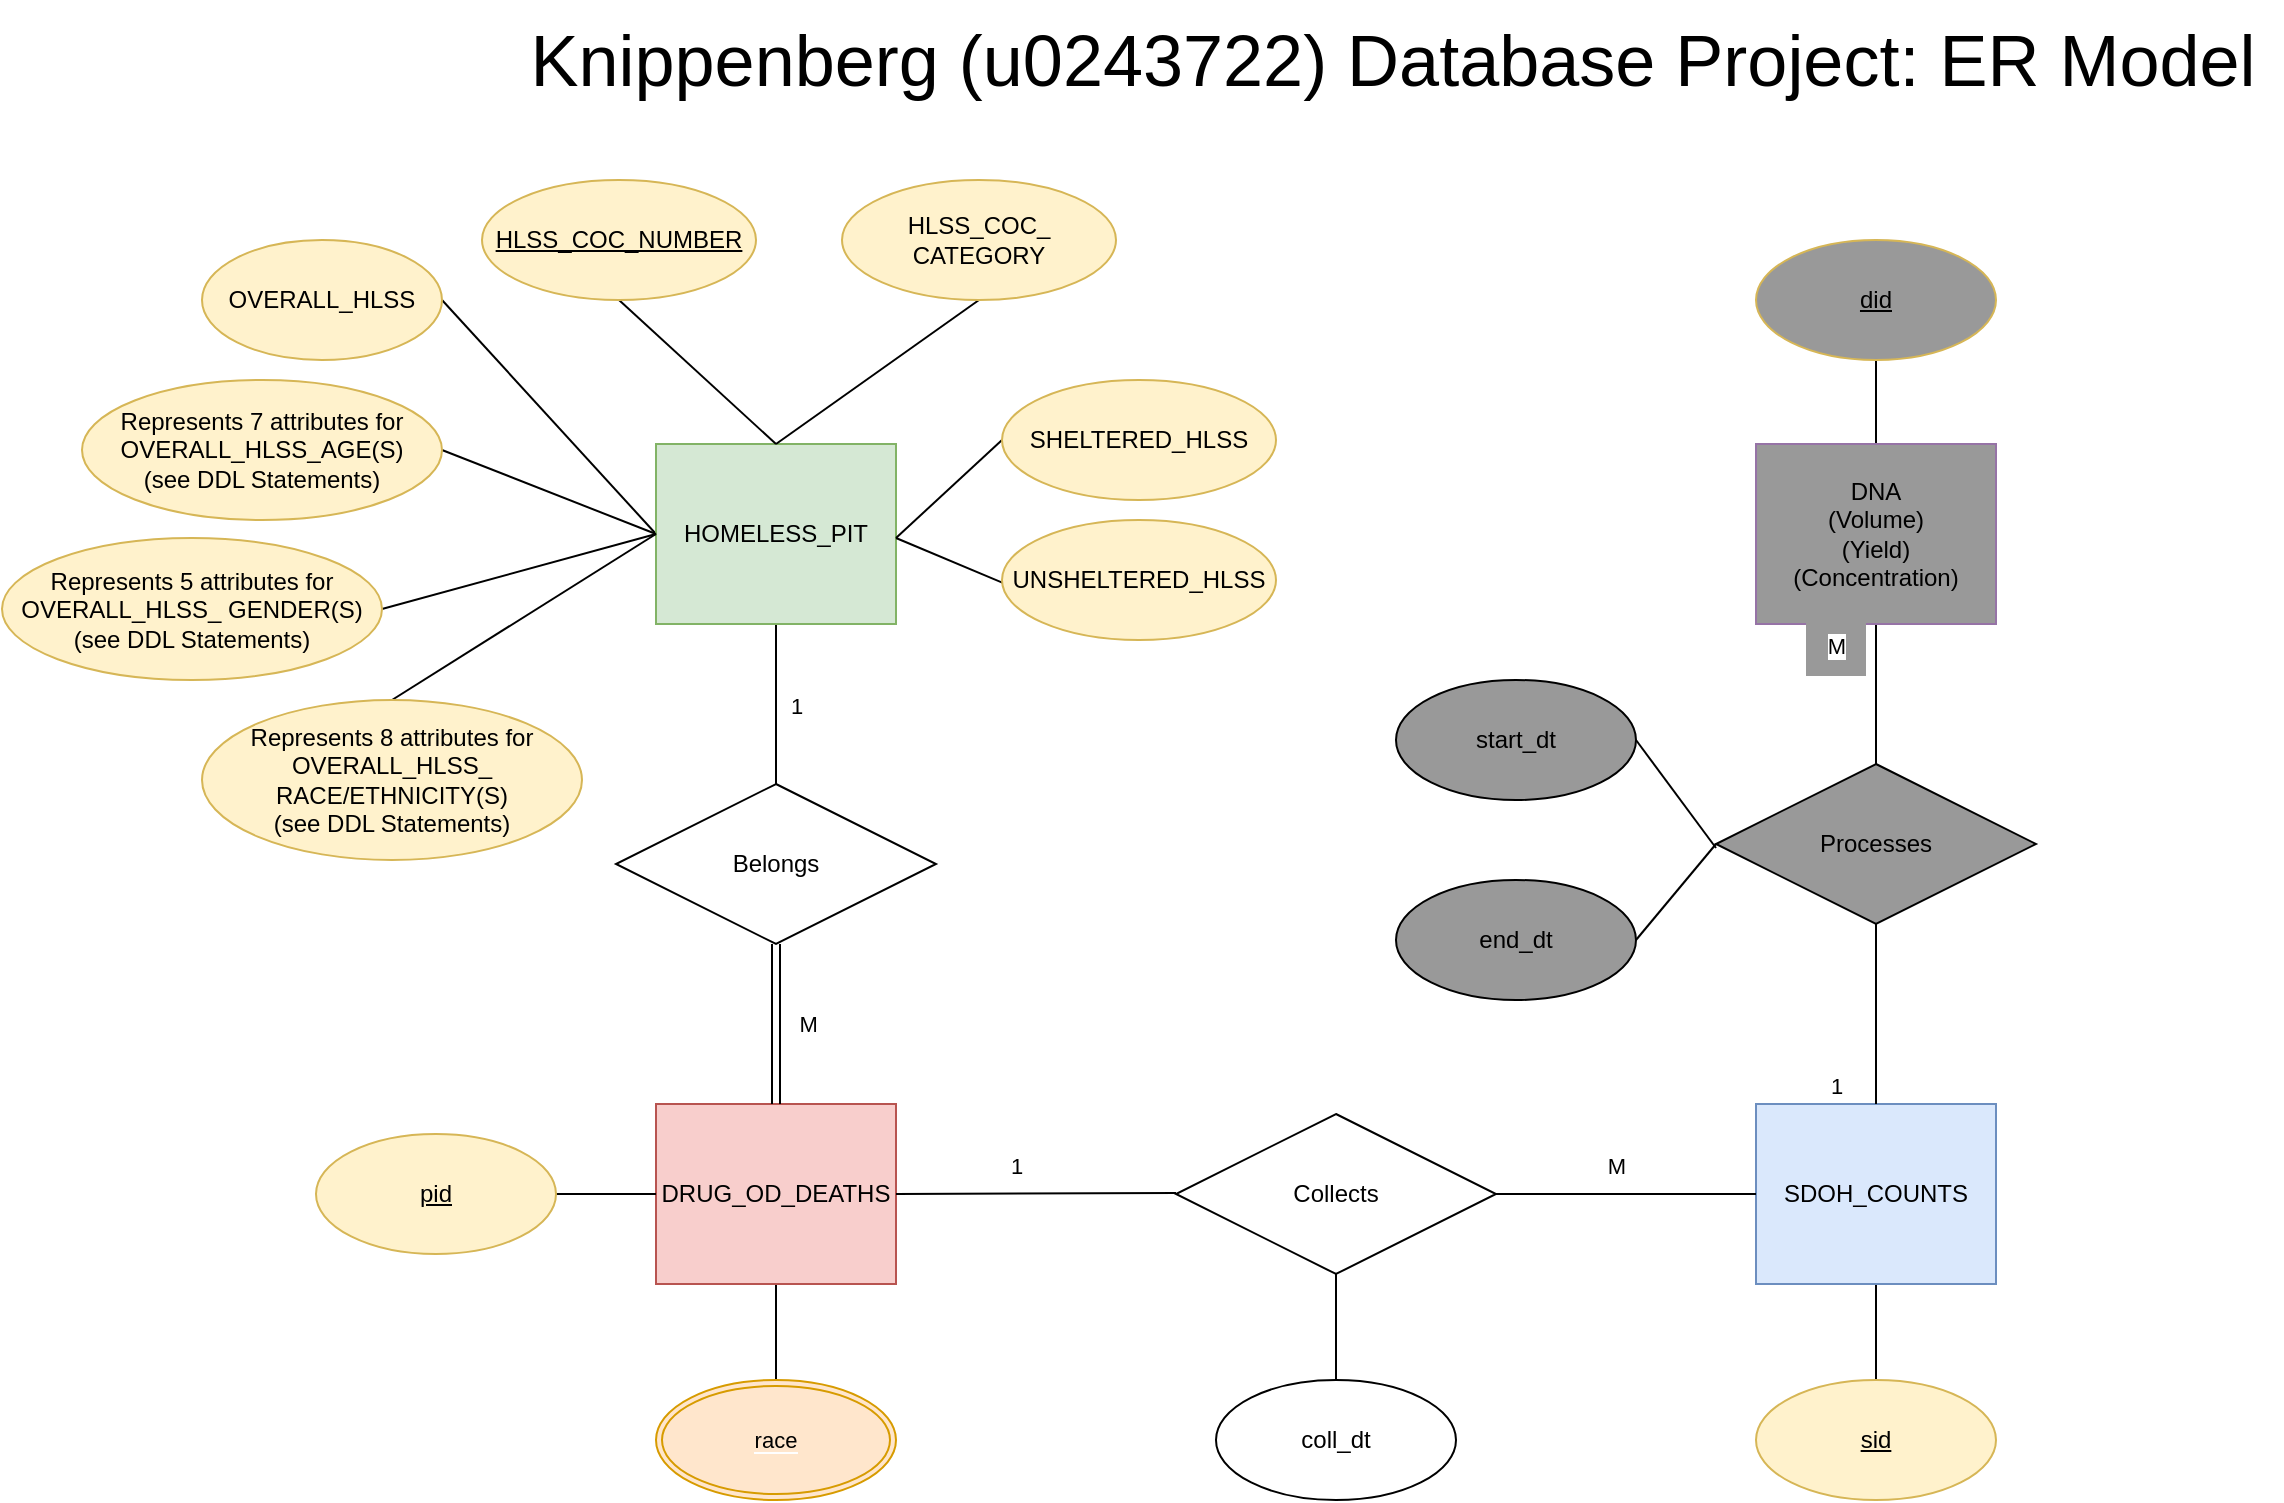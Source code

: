 <mxfile version="24.8.9" pages="2">
  <diagram id="R2lEEEUBdFMjLlhIrx00" name="Page-1">
    <mxGraphModel dx="2014" dy="1121" grid="1" gridSize="10" guides="1" tooltips="1" connect="1" arrows="1" fold="1" page="1" pageScale="1" pageWidth="1100" pageHeight="850" math="0" shadow="0" extFonts="Permanent Marker^https://fonts.googleapis.com/css?family=Permanent+Marker">
      <root>
        <mxCell id="0" />
        <mxCell id="1" parent="0" />
        <mxCell id="r8zW64QsOeVXlScMGSI6-1" value="" style="edgeStyle=none;shape=connector;rounded=0;orthogonalLoop=1;jettySize=auto;html=1;strokeColor=default;align=center;verticalAlign=middle;fontFamily=Helvetica;fontSize=11;fontColor=default;labelBackgroundColor=default;endArrow=none;endFill=0;" edge="1" parent="1" source="r8zW64QsOeVXlScMGSI6-3" target="r8zW64QsOeVXlScMGSI6-11">
          <mxGeometry relative="1" as="geometry" />
        </mxCell>
        <mxCell id="r8zW64QsOeVXlScMGSI6-2" value="" style="edgeStyle=none;shape=connector;rounded=0;orthogonalLoop=1;jettySize=auto;html=1;strokeColor=default;align=center;verticalAlign=middle;fontFamily=Helvetica;fontSize=11;fontColor=default;labelBackgroundColor=default;endArrow=none;endFill=0;exitX=0;exitY=0.5;exitDx=0;exitDy=0;entryX=1;entryY=0.5;entryDx=0;entryDy=0;" edge="1" parent="1" source="r8zW64QsOeVXlScMGSI6-3" target="r8zW64QsOeVXlScMGSI6-39">
          <mxGeometry relative="1" as="geometry" />
        </mxCell>
        <mxCell id="r8zW64QsOeVXlScMGSI6-3" value="HOMELESS_PIT" style="whiteSpace=wrap;html=1;fillColor=#d5e8d4;strokeColor=#82b366;" vertex="1" parent="1">
          <mxGeometry x="367" y="262" width="120" height="90" as="geometry" />
        </mxCell>
        <mxCell id="r8zW64QsOeVXlScMGSI6-4" value="" style="edgeStyle=none;shape=connector;rounded=0;orthogonalLoop=1;jettySize=auto;html=1;strokeColor=default;align=center;verticalAlign=middle;fontFamily=Helvetica;fontSize=11;fontColor=default;labelBackgroundColor=default;endArrow=none;endFill=0;" edge="1" parent="1" source="r8zW64QsOeVXlScMGSI6-5" target="r8zW64QsOeVXlScMGSI6-33">
          <mxGeometry relative="1" as="geometry" />
        </mxCell>
        <mxCell id="r8zW64QsOeVXlScMGSI6-5" value="DRUG_OD_DEATHS" style="whiteSpace=wrap;html=1;fillColor=#f8cecc;strokeColor=#b85450;" vertex="1" parent="1">
          <mxGeometry x="367" y="592" width="120" height="90" as="geometry" />
        </mxCell>
        <mxCell id="r8zW64QsOeVXlScMGSI6-6" value="" style="edgeStyle=none;rounded=0;orthogonalLoop=1;jettySize=auto;html=1;endArrow=none;endFill=0;fillColor=#999999;" edge="1" parent="1" source="r8zW64QsOeVXlScMGSI6-8" target="r8zW64QsOeVXlScMGSI6-16">
          <mxGeometry relative="1" as="geometry" />
        </mxCell>
        <mxCell id="r8zW64QsOeVXlScMGSI6-7" value="" style="edgeStyle=none;rounded=0;orthogonalLoop=1;jettySize=auto;html=1;endArrow=none;endFill=0;fillColor=#999999;" edge="1" parent="1" source="r8zW64QsOeVXlScMGSI6-8" target="r8zW64QsOeVXlScMGSI6-13">
          <mxGeometry relative="1" as="geometry" />
        </mxCell>
        <mxCell id="r8zW64QsOeVXlScMGSI6-8" value="DNA&lt;div&gt;(Volume)&lt;/div&gt;&lt;div&gt;(Yield)&lt;/div&gt;&lt;div&gt;(Concentration)&lt;/div&gt;" style="whiteSpace=wrap;html=1;fillColor=#999999;strokeColor=#9673a6;" vertex="1" parent="1">
          <mxGeometry x="917" y="262" width="120" height="90" as="geometry" />
        </mxCell>
        <mxCell id="r8zW64QsOeVXlScMGSI6-9" value="" style="edgeStyle=none;shape=connector;rounded=0;orthogonalLoop=1;jettySize=auto;html=1;strokeColor=default;align=center;verticalAlign=middle;fontFamily=Helvetica;fontSize=11;fontColor=default;labelBackgroundColor=default;endArrow=none;endFill=0;" edge="1" parent="1" source="r8zW64QsOeVXlScMGSI6-10" target="r8zW64QsOeVXlScMGSI6-19">
          <mxGeometry relative="1" as="geometry" />
        </mxCell>
        <mxCell id="r8zW64QsOeVXlScMGSI6-10" value="SDOH_COUNTS" style="whiteSpace=wrap;html=1;fillColor=#dae8fc;strokeColor=#6c8ebf;" vertex="1" parent="1">
          <mxGeometry x="917" y="592" width="120" height="90" as="geometry" />
        </mxCell>
        <mxCell id="r8zW64QsOeVXlScMGSI6-11" value="Belongs" style="rhombus;whiteSpace=wrap;html=1;" vertex="1" parent="1">
          <mxGeometry x="347" y="432" width="160" height="80" as="geometry" />
        </mxCell>
        <mxCell id="r8zW64QsOeVXlScMGSI6-12" value="" style="edgeStyle=none;shape=connector;rounded=0;orthogonalLoop=1;jettySize=auto;html=1;strokeColor=default;align=center;verticalAlign=middle;fontFamily=Helvetica;fontSize=11;fontColor=default;labelBackgroundColor=default;endArrow=none;endFill=0;" edge="1" parent="1" source="r8zW64QsOeVXlScMGSI6-13" target="r8zW64QsOeVXlScMGSI6-10">
          <mxGeometry relative="1" as="geometry" />
        </mxCell>
        <mxCell id="r8zW64QsOeVXlScMGSI6-13" value="Processes" style="rhombus;whiteSpace=wrap;html=1;fillColor=#999999;" vertex="1" parent="1">
          <mxGeometry x="897" y="422" width="160" height="80" as="geometry" />
        </mxCell>
        <mxCell id="r8zW64QsOeVXlScMGSI6-14" value="" style="edgeStyle=none;shape=connector;rounded=0;orthogonalLoop=1;jettySize=auto;html=1;strokeColor=default;align=center;verticalAlign=middle;fontFamily=Helvetica;fontSize=11;fontColor=default;labelBackgroundColor=default;endArrow=none;endFill=0;" edge="1" parent="1" source="r8zW64QsOeVXlScMGSI6-15" target="r8zW64QsOeVXlScMGSI6-20">
          <mxGeometry relative="1" as="geometry" />
        </mxCell>
        <mxCell id="r8zW64QsOeVXlScMGSI6-15" value="Collects" style="rhombus;whiteSpace=wrap;html=1;" vertex="1" parent="1">
          <mxGeometry x="627" y="597" width="160" height="80" as="geometry" />
        </mxCell>
        <mxCell id="r8zW64QsOeVXlScMGSI6-16" value="&lt;u&gt;did&lt;/u&gt;" style="ellipse;whiteSpace=wrap;html=1;fillColor=#999999;strokeColor=#d6b656;" vertex="1" parent="1">
          <mxGeometry x="917" y="160" width="120" height="60" as="geometry" />
        </mxCell>
        <mxCell id="r8zW64QsOeVXlScMGSI6-17" value="start_dt" style="ellipse;whiteSpace=wrap;html=1;fillColor=#999999;" vertex="1" parent="1">
          <mxGeometry x="737" y="380" width="120" height="60" as="geometry" />
        </mxCell>
        <mxCell id="r8zW64QsOeVXlScMGSI6-18" value="end_dt" style="ellipse;whiteSpace=wrap;html=1;fillColor=#999999;" vertex="1" parent="1">
          <mxGeometry x="737" y="480" width="120" height="60" as="geometry" />
        </mxCell>
        <mxCell id="r8zW64QsOeVXlScMGSI6-19" value="&lt;u&gt;sid&lt;/u&gt;" style="ellipse;whiteSpace=wrap;html=1;fillColor=#fff2cc;strokeColor=#d6b656;" vertex="1" parent="1">
          <mxGeometry x="917" y="730" width="120" height="60" as="geometry" />
        </mxCell>
        <mxCell id="r8zW64QsOeVXlScMGSI6-20" value="coll_dt" style="ellipse;whiteSpace=wrap;html=1;" vertex="1" parent="1">
          <mxGeometry x="647" y="730" width="120" height="60" as="geometry" />
        </mxCell>
        <mxCell id="r8zW64QsOeVXlScMGSI6-21" value="" style="endArrow=none;html=1;rounded=0;strokeColor=default;align=center;verticalAlign=middle;fontFamily=Helvetica;fontSize=11;fontColor=default;labelBackgroundColor=default;edgeStyle=none;exitX=1;exitY=0.5;exitDx=0;exitDy=0;entryX=0;entryY=0.5;entryDx=0;entryDy=0;" edge="1" parent="1" source="r8zW64QsOeVXlScMGSI6-15" target="r8zW64QsOeVXlScMGSI6-10">
          <mxGeometry width="50" height="50" relative="1" as="geometry">
            <mxPoint x="867" y="682" as="sourcePoint" />
            <mxPoint x="917" y="632" as="targetPoint" />
          </mxGeometry>
        </mxCell>
        <mxCell id="r8zW64QsOeVXlScMGSI6-22" value="" style="edgeStyle=none;orthogonalLoop=1;jettySize=auto;html=1;rounded=0;strokeColor=default;align=center;verticalAlign=middle;fontFamily=Helvetica;fontSize=11;fontColor=default;labelBackgroundColor=default;endArrow=none;endFill=0;exitX=1;exitY=0.5;exitDx=0;exitDy=0;" edge="1" parent="1" source="r8zW64QsOeVXlScMGSI6-5">
          <mxGeometry width="80" relative="1" as="geometry">
            <mxPoint x="547" y="636.5" as="sourcePoint" />
            <mxPoint x="627" y="636.5" as="targetPoint" />
            <Array as="points" />
          </mxGeometry>
        </mxCell>
        <mxCell id="r8zW64QsOeVXlScMGSI6-23" value="" style="endArrow=none;html=1;rounded=0;strokeColor=default;align=center;verticalAlign=middle;fontFamily=Helvetica;fontSize=11;fontColor=default;labelBackgroundColor=default;edgeStyle=none;exitX=1;exitY=0.5;exitDx=0;exitDy=0;fillColor=#999999;" edge="1" parent="1" source="r8zW64QsOeVXlScMGSI6-18">
          <mxGeometry width="50" height="50" relative="1" as="geometry">
            <mxPoint x="847" y="512" as="sourcePoint" />
            <mxPoint x="897" y="462" as="targetPoint" />
          </mxGeometry>
        </mxCell>
        <mxCell id="r8zW64QsOeVXlScMGSI6-24" value="" style="endArrow=none;html=1;rounded=0;strokeColor=default;align=center;verticalAlign=middle;fontFamily=Helvetica;fontSize=11;fontColor=default;labelBackgroundColor=default;edgeStyle=none;exitX=1;exitY=0.5;exitDx=0;exitDy=0;fillColor=#999999;" edge="1" parent="1" source="r8zW64QsOeVXlScMGSI6-17">
          <mxGeometry width="50" height="50" relative="1" as="geometry">
            <mxPoint x="857" y="512" as="sourcePoint" />
            <mxPoint x="897" y="464" as="targetPoint" />
          </mxGeometry>
        </mxCell>
        <mxCell id="r8zW64QsOeVXlScMGSI6-25" value="M" style="text;html=1;align=center;verticalAlign=middle;resizable=0;points=[];autosize=1;strokeColor=none;fillColor=#999999;fontFamily=Helvetica;fontSize=11;fontColor=default;labelBackgroundColor=default;" vertex="1" parent="1">
          <mxGeometry x="942" y="348" width="30" height="30" as="geometry" />
        </mxCell>
        <mxCell id="r8zW64QsOeVXlScMGSI6-26" value="1" style="text;html=1;align=center;verticalAlign=middle;resizable=0;points=[];autosize=1;strokeColor=none;fillColor=none;fontFamily=Helvetica;fontSize=11;fontColor=default;labelBackgroundColor=default;" vertex="1" parent="1">
          <mxGeometry x="942" y="568" width="30" height="30" as="geometry" />
        </mxCell>
        <mxCell id="r8zW64QsOeVXlScMGSI6-27" value="M" style="text;html=1;align=center;verticalAlign=middle;resizable=0;points=[];autosize=1;strokeColor=none;fillColor=none;fontFamily=Helvetica;fontSize=11;fontColor=default;labelBackgroundColor=default;" vertex="1" parent="1">
          <mxGeometry x="832" y="608" width="30" height="30" as="geometry" />
        </mxCell>
        <mxCell id="r8zW64QsOeVXlScMGSI6-28" value="1" style="text;html=1;align=center;verticalAlign=middle;resizable=0;points=[];autosize=1;strokeColor=none;fillColor=none;fontFamily=Helvetica;fontSize=11;fontColor=default;labelBackgroundColor=default;" vertex="1" parent="1">
          <mxGeometry x="532" y="608" width="30" height="30" as="geometry" />
        </mxCell>
        <mxCell id="r8zW64QsOeVXlScMGSI6-29" value="" style="edgeStyle=none;shape=connector;rounded=0;orthogonalLoop=1;jettySize=auto;html=1;strokeColor=default;align=center;verticalAlign=middle;fontFamily=Helvetica;fontSize=11;fontColor=default;labelBackgroundColor=default;endArrow=none;endFill=0;exitX=0.5;exitY=1;exitDx=0;exitDy=0;entryX=0.5;entryY=0;entryDx=0;entryDy=0;" edge="1" parent="1" source="r8zW64QsOeVXlScMGSI6-30" target="r8zW64QsOeVXlScMGSI6-3">
          <mxGeometry relative="1" as="geometry" />
        </mxCell>
        <mxCell id="r8zW64QsOeVXlScMGSI6-30" value="&lt;u&gt;HLSS_COC_NUMBER&lt;/u&gt;" style="ellipse;whiteSpace=wrap;html=1;fillColor=#fff2cc;strokeColor=#d6b656;" vertex="1" parent="1">
          <mxGeometry x="280" y="130" width="137" height="60" as="geometry" />
        </mxCell>
        <mxCell id="r8zW64QsOeVXlScMGSI6-31" value="" style="edgeStyle=none;shape=connector;rounded=0;orthogonalLoop=1;jettySize=auto;html=1;strokeColor=default;align=center;verticalAlign=middle;fontFamily=Helvetica;fontSize=11;fontColor=default;labelBackgroundColor=default;endArrow=none;endFill=0;" edge="1" parent="1" source="r8zW64QsOeVXlScMGSI6-32" target="r8zW64QsOeVXlScMGSI6-5">
          <mxGeometry relative="1" as="geometry" />
        </mxCell>
        <mxCell id="r8zW64QsOeVXlScMGSI6-32" value="&lt;u&gt;pid&lt;/u&gt;" style="ellipse;whiteSpace=wrap;html=1;fillColor=#fff2cc;strokeColor=#d6b656;" vertex="1" parent="1">
          <mxGeometry x="197" y="607" width="120" height="60" as="geometry" />
        </mxCell>
        <mxCell id="r8zW64QsOeVXlScMGSI6-33" value="&lt;span style=&quot;background-color: rgb(255, 230, 204);&quot;&gt;race&lt;/span&gt;" style="ellipse;shape=doubleEllipse;margin=3;whiteSpace=wrap;html=1;align=center;fontFamily=Helvetica;fontSize=11;labelBackgroundColor=default;fillColor=#ffe6cc;strokeColor=#d79b00;" vertex="1" parent="1">
          <mxGeometry x="367" y="730" width="120" height="60" as="geometry" />
        </mxCell>
        <mxCell id="r8zW64QsOeVXlScMGSI6-34" value="" style="shape=link;html=1;rounded=0;strokeColor=default;align=center;verticalAlign=middle;fontFamily=Helvetica;fontSize=11;fontColor=default;labelBackgroundColor=default;edgeStyle=none;endArrow=none;endFill=0;exitX=0.5;exitY=1;exitDx=0;exitDy=0;entryX=0.5;entryY=0;entryDx=0;entryDy=0;" edge="1" parent="1" source="r8zW64QsOeVXlScMGSI6-11" target="r8zW64QsOeVXlScMGSI6-5">
          <mxGeometry relative="1" as="geometry">
            <mxPoint x="347" y="560" as="sourcePoint" />
            <mxPoint x="427" y="580" as="targetPoint" />
          </mxGeometry>
        </mxCell>
        <mxCell id="r8zW64QsOeVXlScMGSI6-35" value="M&amp;nbsp;" style="resizable=0;html=1;whiteSpace=wrap;align=right;verticalAlign=bottom;fontFamily=Helvetica;fontSize=11;fontColor=default;labelBackgroundColor=default;" connectable="0" vertex="1" parent="r8zW64QsOeVXlScMGSI6-34">
          <mxGeometry x="1" relative="1" as="geometry">
            <mxPoint x="25" y="-32" as="offset" />
          </mxGeometry>
        </mxCell>
        <mxCell id="r8zW64QsOeVXlScMGSI6-36" style="edgeStyle=none;shape=connector;rounded=0;orthogonalLoop=1;jettySize=auto;html=1;entryX=0.5;entryY=0;entryDx=0;entryDy=0;strokeColor=default;align=center;verticalAlign=middle;fontFamily=Helvetica;fontSize=11;fontColor=default;labelBackgroundColor=default;endArrow=none;endFill=0;" edge="1" parent="1" source="r8zW64QsOeVXlScMGSI6-5" target="r8zW64QsOeVXlScMGSI6-5">
          <mxGeometry relative="1" as="geometry" />
        </mxCell>
        <mxCell id="r8zW64QsOeVXlScMGSI6-37" value="1" style="text;html=1;align=center;verticalAlign=middle;resizable=0;points=[];autosize=1;strokeColor=none;fillColor=none;fontFamily=Helvetica;fontSize=11;fontColor=default;labelBackgroundColor=default;" vertex="1" parent="1">
          <mxGeometry x="422" y="378" width="30" height="30" as="geometry" />
        </mxCell>
        <mxCell id="r8zW64QsOeVXlScMGSI6-39" value="OVERALL_HLSS" style="ellipse;whiteSpace=wrap;html=1;fillColor=#fff2cc;strokeColor=#d6b656;" vertex="1" parent="1">
          <mxGeometry x="140" y="160" width="120" height="60" as="geometry" />
        </mxCell>
        <mxCell id="r8zW64QsOeVXlScMGSI6-47" value="&lt;font style=&quot;font-size: 36px;&quot;&gt;Knippenberg (u0243722) Database Project: ER Model&lt;/font&gt;" style="text;html=1;align=center;verticalAlign=middle;resizable=0;points=[];autosize=1;strokeColor=none;fillColor=none;fontFamily=Helvetica;fontSize=12;fontColor=default;" vertex="1" parent="1">
          <mxGeometry x="290" y="40" width="890" height="60" as="geometry" />
        </mxCell>
        <mxCell id="r8zW64QsOeVXlScMGSI6-50" value="" style="edgeStyle=none;shape=connector;rounded=0;orthogonalLoop=1;jettySize=auto;html=1;strokeColor=default;align=center;verticalAlign=middle;fontFamily=Helvetica;fontSize=11;fontColor=default;labelBackgroundColor=default;endArrow=none;endFill=0;exitX=0.5;exitY=1;exitDx=0;exitDy=0;entryX=0.5;entryY=0;entryDx=0;entryDy=0;" edge="1" parent="1" source="r8zW64QsOeVXlScMGSI6-51">
          <mxGeometry relative="1" as="geometry">
            <mxPoint x="427" y="262" as="targetPoint" />
          </mxGeometry>
        </mxCell>
        <mxCell id="r8zW64QsOeVXlScMGSI6-51" value="&lt;span&gt;HLSS_COC_&lt;/span&gt;&lt;div&gt;&lt;span&gt;CATEGORY&lt;/span&gt;&lt;/div&gt;" style="ellipse;whiteSpace=wrap;html=1;fillColor=#fff2cc;strokeColor=#d6b656;flipH=1;fontStyle=0" vertex="1" parent="1">
          <mxGeometry x="460" y="130" width="137" height="60" as="geometry" />
        </mxCell>
        <mxCell id="r8zW64QsOeVXlScMGSI6-52" value="" style="edgeStyle=none;shape=connector;rounded=0;orthogonalLoop=1;jettySize=auto;html=1;strokeColor=default;align=center;verticalAlign=middle;fontFamily=Helvetica;fontSize=11;fontColor=default;labelBackgroundColor=default;endArrow=none;endFill=0;entryX=1;entryY=0.5;entryDx=0;entryDy=0;exitX=0;exitY=0.5;exitDx=0;exitDy=0;" edge="1" parent="1" target="r8zW64QsOeVXlScMGSI6-53" source="r8zW64QsOeVXlScMGSI6-3">
          <mxGeometry relative="1" as="geometry">
            <mxPoint x="360" y="300" as="sourcePoint" />
          </mxGeometry>
        </mxCell>
        <mxCell id="r8zW64QsOeVXlScMGSI6-53" value="Represents 7 attributes for OVERALL_HLSS_AGE(S)&lt;div&gt;(see DDL Statements)&lt;/div&gt;" style="ellipse;whiteSpace=wrap;html=1;fillColor=#fff2cc;strokeColor=#d6b656;" vertex="1" parent="1">
          <mxGeometry x="80" y="230" width="180" height="70" as="geometry" />
        </mxCell>
        <mxCell id="r8zW64QsOeVXlScMGSI6-54" value="" style="edgeStyle=none;shape=connector;rounded=0;orthogonalLoop=1;jettySize=auto;html=1;strokeColor=default;align=center;verticalAlign=middle;fontFamily=Helvetica;fontSize=11;fontColor=default;labelBackgroundColor=default;endArrow=none;endFill=0;entryX=1;entryY=0.5;entryDx=0;entryDy=0;exitX=0;exitY=0.5;exitDx=0;exitDy=0;" edge="1" parent="1" target="r8zW64QsOeVXlScMGSI6-55" source="r8zW64QsOeVXlScMGSI6-3">
          <mxGeometry relative="1" as="geometry">
            <mxPoint x="367" y="317" as="sourcePoint" />
          </mxGeometry>
        </mxCell>
        <mxCell id="r8zW64QsOeVXlScMGSI6-55" value="Represents 5 attributes for OVERALL_HLSS_ GENDER(S)&lt;div&gt;(see DDL Statements)&lt;/div&gt;" style="ellipse;whiteSpace=wrap;html=1;fillColor=#fff2cc;strokeColor=#d6b656;" vertex="1" parent="1">
          <mxGeometry x="40" y="309" width="190" height="71" as="geometry" />
        </mxCell>
        <mxCell id="r8zW64QsOeVXlScMGSI6-56" value="" style="edgeStyle=none;shape=connector;rounded=0;orthogonalLoop=1;jettySize=auto;html=1;strokeColor=default;align=center;verticalAlign=middle;fontFamily=Helvetica;fontSize=11;fontColor=default;labelBackgroundColor=default;endArrow=none;endFill=0;entryX=0.5;entryY=0;entryDx=0;entryDy=0;exitX=0;exitY=0.5;exitDx=0;exitDy=0;" edge="1" parent="1" target="r8zW64QsOeVXlScMGSI6-57" source="r8zW64QsOeVXlScMGSI6-3">
          <mxGeometry relative="1" as="geometry">
            <mxPoint x="377" y="317" as="sourcePoint" />
          </mxGeometry>
        </mxCell>
        <mxCell id="r8zW64QsOeVXlScMGSI6-57" value="Represents 8 attributes for OVERALL_HLSS_ RACE/ETHNICITY(S)&lt;div&gt;(see DDL Statements)&lt;/div&gt;" style="ellipse;whiteSpace=wrap;html=1;fillColor=#fff2cc;strokeColor=#d6b656;" vertex="1" parent="1">
          <mxGeometry x="140" y="390" width="190" height="80" as="geometry" />
        </mxCell>
        <mxCell id="r8zW64QsOeVXlScMGSI6-58" value="" style="edgeStyle=none;shape=connector;rounded=0;orthogonalLoop=1;jettySize=auto;html=1;strokeColor=default;align=center;verticalAlign=middle;fontFamily=Helvetica;fontSize=11;fontColor=default;labelBackgroundColor=default;endArrow=none;endFill=0;exitX=0;exitY=0.5;exitDx=0;exitDy=0;entryX=0.5;entryY=0;entryDx=0;entryDy=0;" edge="1" parent="1" source="r8zW64QsOeVXlScMGSI6-59">
          <mxGeometry relative="1" as="geometry">
            <mxPoint x="487" y="309" as="targetPoint" />
          </mxGeometry>
        </mxCell>
        <mxCell id="r8zW64QsOeVXlScMGSI6-59" value="&lt;span&gt;SHELTERED_HLSS&lt;/span&gt;" style="ellipse;whiteSpace=wrap;html=1;fillColor=#fff2cc;strokeColor=#d6b656;fontStyle=0" vertex="1" parent="1">
          <mxGeometry x="540" y="230" width="137" height="60" as="geometry" />
        </mxCell>
        <mxCell id="r8zW64QsOeVXlScMGSI6-60" value="" style="edgeStyle=none;shape=connector;rounded=0;orthogonalLoop=1;jettySize=auto;html=1;strokeColor=default;align=center;verticalAlign=middle;fontFamily=Helvetica;fontSize=11;fontColor=default;labelBackgroundColor=default;endArrow=none;endFill=0;exitX=0.5;exitY=1;exitDx=0;exitDy=0;entryX=0.5;entryY=0;entryDx=0;entryDy=0;" edge="1" parent="1" source="r8zW64QsOeVXlScMGSI6-61">
          <mxGeometry relative="1" as="geometry">
            <mxPoint x="487" y="309" as="targetPoint" />
          </mxGeometry>
        </mxCell>
        <mxCell id="r8zW64QsOeVXlScMGSI6-61" value="UNSHELTERED_HLSS" style="ellipse;whiteSpace=wrap;html=1;fillColor=#fff2cc;strokeColor=#d6b656;flipH=1;fontStyle=0" vertex="1" parent="1">
          <mxGeometry x="540" y="300" width="137" height="60" as="geometry" />
        </mxCell>
      </root>
    </mxGraphModel>
  </diagram>
  <diagram name="Page-2" id="z7tUFnOthgVsbIWcvHs2">
    <mxGraphModel grid="1" page="1" gridSize="10" guides="1" tooltips="1" connect="1" arrows="1" fold="1" pageScale="1" pageWidth="1100" pageHeight="850" math="0" shadow="0">
      <root>
        <mxCell id="0" />
        <mxCell id="1" parent="0" />
        <mxCell id="3H5cxypQf1GMWOECVnry-1" value="&lt;u&gt;CID&lt;/u&gt;" style="whiteSpace=wrap;html=1;fillColor=#d5e8d4;strokeColor=#82b366;" vertex="1" parent="1">
          <mxGeometry x="150" y="80" width="100" height="70" as="geometry" />
        </mxCell>
        <mxCell id="3H5cxypQf1GMWOECVnry-5" value="&lt;i&gt;Customer Relation:&lt;/i&gt;" style="text;html=1;align=left;verticalAlign=middle;resizable=0;points=[];autosize=1;strokeColor=none;fillColor=none;" vertex="1" parent="1">
          <mxGeometry x="10" y="80" width="130" height="30" as="geometry" />
        </mxCell>
        <mxCell id="RF5sf2O6u_hIaxeOEv9r-1" value="Name" style="whiteSpace=wrap;html=1;fillColor=#d5e8d4;strokeColor=#82b366;" vertex="1" parent="1">
          <mxGeometry x="250" y="80" width="100" height="70" as="geometry" />
        </mxCell>
        <mxCell id="RF5sf2O6u_hIaxeOEv9r-2" value="Phone" style="whiteSpace=wrap;html=1;fillColor=#d5e8d4;strokeColor=#82b366;" vertex="1" parent="1">
          <mxGeometry x="350" y="80" width="100" height="70" as="geometry" />
        </mxCell>
        <mxCell id="RF5sf2O6u_hIaxeOEv9r-3" value="Street" style="whiteSpace=wrap;html=1;fillColor=#d5e8d4;strokeColor=#82b366;" vertex="1" parent="1">
          <mxGeometry x="450" y="80" width="100" height="70" as="geometry" />
        </mxCell>
        <mxCell id="RF5sf2O6u_hIaxeOEv9r-4" value="City" style="whiteSpace=wrap;html=1;fillColor=#d5e8d4;strokeColor=#82b366;" vertex="1" parent="1">
          <mxGeometry x="550" y="80" width="100" height="70" as="geometry" />
        </mxCell>
        <mxCell id="RF5sf2O6u_hIaxeOEv9r-5" value="State" style="whiteSpace=wrap;html=1;fillColor=#d5e8d4;strokeColor=#82b366;" vertex="1" parent="1">
          <mxGeometry x="650" y="80" width="100" height="70" as="geometry" />
        </mxCell>
        <mxCell id="RF5sf2O6u_hIaxeOEv9r-6" value="Zip" style="whiteSpace=wrap;html=1;fillColor=#d5e8d4;strokeColor=#82b366;" vertex="1" parent="1">
          <mxGeometry x="750" y="80" width="100" height="70" as="geometry" />
        </mxCell>
        <mxCell id="zBqM1XoyQHx3GSPtkHMs-1" value="&lt;u&gt;PID&lt;/u&gt;" style="whiteSpace=wrap;html=1;fillColor=#f8cecc;strokeColor=#b85450;" vertex="1" parent="1">
          <mxGeometry x="150" y="242" width="100" height="70" as="geometry" />
        </mxCell>
        <mxCell id="zBqM1XoyQHx3GSPtkHMs-2" value="&lt;i&gt;Participant Relation:&lt;/i&gt;" style="text;html=1;align=left;verticalAlign=middle;resizable=0;points=[];autosize=1;strokeColor=none;fillColor=none;" vertex="1" parent="1">
          <mxGeometry x="10" y="242" width="130" height="30" as="geometry" />
        </mxCell>
        <mxCell id="zBqM1XoyQHx3GSPtkHMs-3" value="Sex" style="whiteSpace=wrap;html=1;fillColor=#f8cecc;strokeColor=#b85450;" vertex="1" parent="1">
          <mxGeometry x="250" y="242" width="100" height="70" as="geometry" />
        </mxCell>
        <mxCell id="zBqM1XoyQHx3GSPtkHMs-4" value="Age" style="whiteSpace=wrap;html=1;fillColor=#f8cecc;strokeColor=#b85450;" vertex="1" parent="1">
          <mxGeometry x="350" y="242" width="100" height="70" as="geometry" />
        </mxCell>
        <mxCell id="zBqM1XoyQHx3GSPtkHMs-5" value="Gender" style="whiteSpace=wrap;html=1;fillColor=#f8cecc;strokeColor=#b85450;" vertex="1" parent="1">
          <mxGeometry x="450" y="242" width="100" height="70" as="geometry" />
        </mxCell>
        <mxCell id="jIpY3NpH2xjITqanonan-1" value="&lt;u&gt;SID&lt;/u&gt;" style="whiteSpace=wrap;html=1;fillColor=#dae8fc;strokeColor=#6c8ebf;" vertex="1" parent="1">
          <mxGeometry x="150" y="410" width="100" height="70" as="geometry" />
        </mxCell>
        <mxCell id="jIpY3NpH2xjITqanonan-2" value="&lt;i&gt;Sample Relation:&lt;/i&gt;" style="text;html=1;align=left;verticalAlign=middle;resizable=0;points=[];autosize=1;strokeColor=none;fillColor=none;" vertex="1" parent="1">
          <mxGeometry x="10" y="410" width="110" height="30" as="geometry" />
        </mxCell>
        <mxCell id="jIpY3NpH2xjITqanonan-3" value="Type" style="whiteSpace=wrap;html=1;fillColor=#dae8fc;strokeColor=#6c8ebf;" vertex="1" parent="1">
          <mxGeometry x="250" y="410" width="100" height="70" as="geometry" />
        </mxCell>
        <mxCell id="jIpY3NpH2xjITqanonan-4" value="Quantity" style="whiteSpace=wrap;html=1;fillColor=#dae8fc;strokeColor=#6c8ebf;" vertex="1" parent="1">
          <mxGeometry x="350" y="410" width="100" height="70" as="geometry" />
        </mxCell>
        <mxCell id="jIpY3NpH2xjITqanonan-5" value="Uom" style="whiteSpace=wrap;html=1;fillColor=#dae8fc;strokeColor=#6c8ebf;" vertex="1" parent="1">
          <mxGeometry x="450" y="410" width="100" height="70" as="geometry" />
        </mxCell>
        <mxCell id="XT0__YVhD0DchKAWnxMX-1" value="&lt;u&gt;DID&lt;/u&gt;" style="whiteSpace=wrap;html=1;fillColor=#e1d5e7;strokeColor=#9673a6;" vertex="1" parent="1">
          <mxGeometry x="150" y="571" width="100" height="70" as="geometry" />
        </mxCell>
        <mxCell id="XT0__YVhD0DchKAWnxMX-2" value="&lt;i&gt;DNA Relation:&lt;/i&gt;" style="text;html=1;align=left;verticalAlign=middle;resizable=0;points=[];autosize=1;strokeColor=none;fillColor=none;" vertex="1" parent="1">
          <mxGeometry x="10" y="571" width="100" height="30" as="geometry" />
        </mxCell>
        <mxCell id="XT0__YVhD0DchKAWnxMX-3" value="Volume" style="whiteSpace=wrap;html=1;fillColor=#e1d5e7;strokeColor=#9673a6;" vertex="1" parent="1">
          <mxGeometry x="250" y="571" width="100" height="70" as="geometry" />
        </mxCell>
        <mxCell id="XT0__YVhD0DchKAWnxMX-4" value="Yield" style="whiteSpace=wrap;html=1;fillColor=#e1d5e7;strokeColor=#9673a6;" vertex="1" parent="1">
          <mxGeometry x="350" y="571" width="100" height="70" as="geometry" />
        </mxCell>
        <mxCell id="XT0__YVhD0DchKAWnxMX-5" value="Concentration" style="whiteSpace=wrap;html=1;fillColor=#e1d5e7;strokeColor=#9673a6;" vertex="1" parent="1">
          <mxGeometry x="450" y="571" width="100" height="70" as="geometry" />
        </mxCell>
        <mxCell id="K57cMDRjv4ORrzbnJUE_-1" value="* No weak entity types, no M-M relationships, no 1-1 relationships,&lt;br&gt;&amp;nbsp; &amp;nbsp; no degrees &amp;gt;2, no super-/sub-types&lt;div&gt;CID (1) becomes foreign key of PID (M; no extra attributes)&lt;/div&gt;&lt;div&gt;PID (1) becomes foreign key of SID (M;&amp;nbsp;&lt;span style=&quot;text-align: center; text-wrap: wrap; background-color: initial;&quot;&gt;coll_dt attribute&lt;/span&gt;&lt;span style=&quot;background-color: initial;&quot;&gt;)&lt;/span&gt;&lt;/div&gt;&lt;div&gt;SID (1) becomes foreign key of DID (M; start_dt, end_dt attributes)&lt;br&gt;&lt;/div&gt;" style="text;html=1;align=left;verticalAlign=middle;resizable=1;points=[];autosize=1;strokeColor=none;fillColor=none;movable=1;rotatable=1;deletable=1;editable=1;locked=0;connectable=1;" vertex="1" parent="1">
          <mxGeometry x="710" y="222" width="380" height="90" as="geometry" />
        </mxCell>
        <mxCell id="BfoKXns0D2MrgNcE-d5W-1" value="CID" style="whiteSpace=wrap;html=1;fillColor=#f8cecc;strokeColor=#b85450;" vertex="1" parent="1">
          <mxGeometry x="550" y="242" width="100" height="70" as="geometry" />
        </mxCell>
        <mxCell id="BfoKXns0D2MrgNcE-d5W-2" value="" style="endArrow=classic;html=1;rounded=0;fontFamily=Helvetica;fontSize=12;fontColor=default;autosize=1;resizable=0;entryX=0.5;entryY=1;entryDx=0;entryDy=0;exitX=0.5;exitY=0;exitDx=0;exitDy=0;" edge="1" parent="1" source="BfoKXns0D2MrgNcE-d5W-1" target="3H5cxypQf1GMWOECVnry-1">
          <mxGeometry width="50" height="50" relative="1" as="geometry">
            <mxPoint x="600" y="240" as="sourcePoint" />
            <mxPoint x="650" y="190" as="targetPoint" />
          </mxGeometry>
        </mxCell>
        <mxCell id="BfoKXns0D2MrgNcE-d5W-3" value="&lt;span&gt;PID&lt;/span&gt;" style="whiteSpace=wrap;html=1;fillColor=#dae8fc;strokeColor=#6c8ebf;fontStyle=0" vertex="1" parent="1">
          <mxGeometry x="550" y="410" width="100" height="70" as="geometry" />
        </mxCell>
        <mxCell id="BfoKXns0D2MrgNcE-d5W-4" value="" style="endArrow=classic;html=1;rounded=0;fontFamily=Helvetica;fontSize=12;fontColor=default;autosize=1;resizable=0;entryX=0.5;entryY=1;entryDx=0;entryDy=0;exitX=0.5;exitY=0;exitDx=0;exitDy=0;" edge="1" parent="1" source="BfoKXns0D2MrgNcE-d5W-3" target="zBqM1XoyQHx3GSPtkHMs-1">
          <mxGeometry width="50" height="50" relative="1" as="geometry">
            <mxPoint x="600" y="443" as="sourcePoint" />
            <mxPoint x="200" y="351" as="targetPoint" />
          </mxGeometry>
        </mxCell>
        <mxCell id="BfoKXns0D2MrgNcE-d5W-5" value="SID" style="whiteSpace=wrap;html=1;fillColor=#e1d5e7;strokeColor=#9673a6;" vertex="1" parent="1">
          <mxGeometry x="550" y="571" width="100" height="70" as="geometry" />
        </mxCell>
        <mxCell id="BfoKXns0D2MrgNcE-d5W-6" value="" style="endArrow=classic;html=1;rounded=0;fontFamily=Helvetica;fontSize=12;fontColor=default;autosize=1;resizable=0;entryX=0.5;entryY=1;entryDx=0;entryDy=0;exitX=0.5;exitY=0;exitDx=0;exitDy=0;" edge="1" parent="1" source="BfoKXns0D2MrgNcE-d5W-5" target="jIpY3NpH2xjITqanonan-1">
          <mxGeometry width="50" height="50" relative="1" as="geometry">
            <mxPoint x="600" y="604" as="sourcePoint" />
            <mxPoint x="200" y="504" as="targetPoint" />
          </mxGeometry>
        </mxCell>
        <mxCell id="BfoKXns0D2MrgNcE-d5W-7" value="coll_dt" style="whiteSpace=wrap;html=1;fillColor=#dae8fc;strokeColor=#6c8ebf;fontStyle=0" vertex="1" parent="1">
          <mxGeometry x="650" y="410" width="100" height="70" as="geometry" />
        </mxCell>
        <mxCell id="BfoKXns0D2MrgNcE-d5W-8" value="start_dt" style="whiteSpace=wrap;html=1;fillColor=#e1d5e7;strokeColor=#9673a6;" vertex="1" parent="1">
          <mxGeometry x="650" y="571" width="100" height="70" as="geometry" />
        </mxCell>
        <mxCell id="BfoKXns0D2MrgNcE-d5W-9" value="end_dt" style="whiteSpace=wrap;html=1;fillColor=#e1d5e7;strokeColor=#9673a6;" vertex="1" parent="1">
          <mxGeometry x="750" y="571" width="100" height="70" as="geometry" />
        </mxCell>
        <mxCell id="Ix6v9zOojB1Yn2aA4ddo-1" value="&lt;span&gt;&lt;u&gt;Race (t)&lt;/u&gt;&lt;/span&gt;" style="whiteSpace=wrap;html=1;fillColor=#ffe6cc;strokeColor=#d79b00;fontStyle=0" vertex="1" parent="1">
          <mxGeometry x="250" y="708" width="100" height="70" as="geometry" />
        </mxCell>
        <mxCell id="Ix6v9zOojB1Yn2aA4ddo-2" value="&lt;i&gt;Multi-valued &lt;br&gt;Race Relation &lt;br&gt;(Relation M):&lt;/i&gt;" style="text;html=1;align=left;verticalAlign=middle;resizable=0;points=[];autosize=1;strokeColor=none;fillColor=none;" vertex="1" parent="1">
          <mxGeometry x="10" y="708" width="100" height="60" as="geometry" />
        </mxCell>
        <mxCell id="vNcmpCxSOqjynXc-dRSv-1" value="&lt;span&gt;&lt;u&gt;PID&lt;/u&gt;&lt;/span&gt;&amp;nbsp;&lt;br&gt;&lt;i&gt;&lt;font style=&quot;font-size: 10px;&quot;&gt;(primary key p of Participant Relation; foreign key here)&lt;/font&gt;&lt;/i&gt;" style="whiteSpace=wrap;html=1;fillColor=#ffe6cc;strokeColor=#d79b00;fontStyle=0" vertex="1" parent="1">
          <mxGeometry x="150" y="708" width="100" height="70" as="geometry" />
        </mxCell>
        <mxCell id="sqgQ4CNz_ZLKJuD0wi4k-11" value="" style="edgeStyle=elbowEdgeStyle;elbow=horizontal;endArrow=classic;html=1;curved=0;rounded=0;endSize=8;startSize=8;fontFamily=Helvetica;fontSize=12;fontColor=default;autosize=1;resizable=0;entryX=0;entryY=0.5;entryDx=0;entryDy=0;exitX=0;exitY=0.5;exitDx=0;exitDy=0;" edge="1" parent="1" source="vNcmpCxSOqjynXc-dRSv-1" target="zBqM1XoyQHx3GSPtkHMs-1">
          <mxGeometry width="50" height="50" relative="1" as="geometry">
            <mxPoint x="148" y="782" as="sourcePoint" />
            <mxPoint x="120" y="322" as="targetPoint" />
            <Array as="points">
              <mxPoint x="130" y="552" />
            </Array>
          </mxGeometry>
        </mxCell>
        <mxCell id="sqgQ4CNz_ZLKJuD0wi4k-12" value="" style="shape=curlyBracket;whiteSpace=wrap;html=1;rounded=1;labelPosition=left;verticalLabelPosition=middle;align=right;verticalAlign=middle;fontFamily=Helvetica;fontSize=12;fontColor=default;autosize=1;resizable=1;fillColor=none;gradientColor=none;rotation=270;movable=1;rotatable=1;deletable=1;editable=1;locked=0;connectable=1;" vertex="1" parent="1">
          <mxGeometry x="240.5" y="735.5" width="20" height="105" as="geometry" />
        </mxCell>
        <mxCell id="sqgQ4CNz_ZLKJuD0wi4k-13" value="Combination ID" style="text;html=1;align=center;verticalAlign=middle;resizable=0;points=[];autosize=1;strokeColor=none;fillColor=none;fontFamily=Helvetica;fontSize=12;fontColor=default;" vertex="1" parent="1">
          <mxGeometry x="195.5" y="792" width="110" height="30" as="geometry" />
        </mxCell>
        <mxCell id="t2E4C-6sO03QJSKhLLKr-1" value="&lt;span style=&quot;font-size: 36px;&quot;&gt;Knippenberg (u0243722) Homework 3: Logical Model&lt;/span&gt;" style="text;html=1;align=center;verticalAlign=middle;resizable=0;points=[];autosize=1;strokeColor=none;fillColor=none;fontFamily=Helvetica;fontSize=12;fontColor=default;" vertex="1" parent="1">
          <mxGeometry x="220" width="880" height="60" as="geometry" />
        </mxCell>
      </root>
    </mxGraphModel>
  </diagram>
</mxfile>
